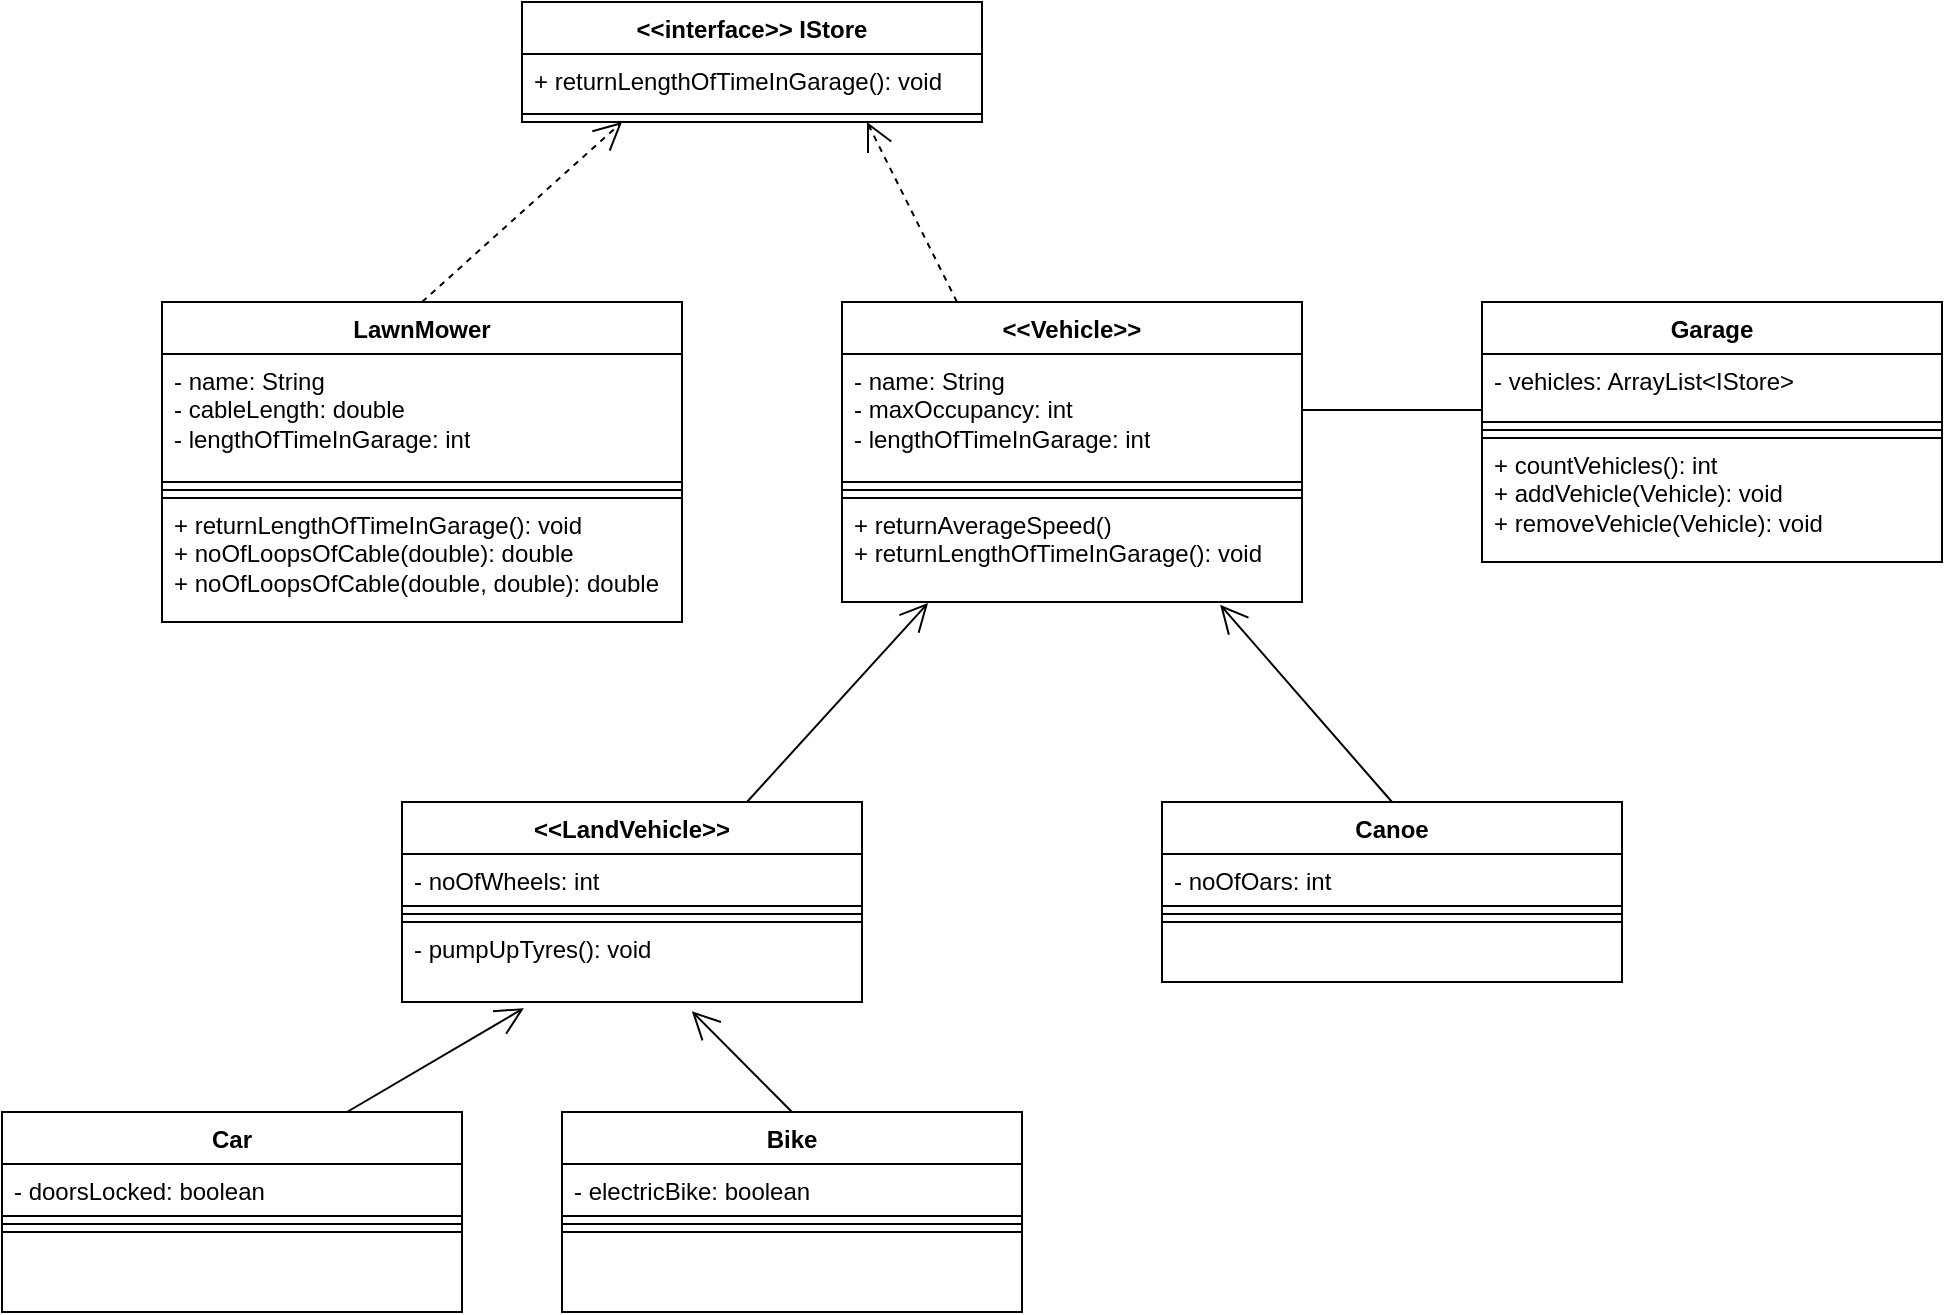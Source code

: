 <mxfile version="23.1.2" type="device">
  <diagram name="Page-1" id="LKPkmurM3TRmm7ap9exo">
    <mxGraphModel dx="2283" dy="1797" grid="1" gridSize="10" guides="1" tooltips="1" connect="1" arrows="1" fold="1" page="1" pageScale="1" pageWidth="827" pageHeight="1169" background="#FFFFFF" math="0" shadow="0">
      <root>
        <mxCell id="0" />
        <mxCell id="1" parent="0" />
        <mxCell id="MOBL0cMNc-LrKo_dZ1xy-1" value="&amp;lt;&amp;lt;Vehicle&amp;gt;&amp;gt;" style="swimlane;fontStyle=1;align=center;verticalAlign=top;childLayout=stackLayout;horizontal=1;startSize=26;horizontalStack=0;resizeParent=1;resizeParentMax=0;resizeLast=0;collapsible=1;marginBottom=0;whiteSpace=wrap;html=1;strokeColor=#000000;" parent="1" vertex="1">
          <mxGeometry x="240" y="80" width="230" height="150" as="geometry" />
        </mxCell>
        <mxCell id="MOBL0cMNc-LrKo_dZ1xy-2" value="- name: String&lt;br&gt;- maxOccupancy: int&lt;br&gt;- lengthOfTimeInGarage: int" style="text;strokeColor=#000000;fillColor=none;align=left;verticalAlign=top;spacingLeft=4;spacingRight=4;overflow=hidden;rotatable=0;points=[[0,0.5],[1,0.5]];portConstraint=eastwest;whiteSpace=wrap;html=1;" parent="MOBL0cMNc-LrKo_dZ1xy-1" vertex="1">
          <mxGeometry y="26" width="230" height="64" as="geometry" />
        </mxCell>
        <mxCell id="MOBL0cMNc-LrKo_dZ1xy-3" value="" style="line;strokeWidth=1;fillColor=none;align=left;verticalAlign=middle;spacingTop=-1;spacingLeft=3;spacingRight=3;rotatable=0;labelPosition=right;points=[];portConstraint=eastwest;strokeColor=#000000;" parent="MOBL0cMNc-LrKo_dZ1xy-1" vertex="1">
          <mxGeometry y="90" width="230" height="8" as="geometry" />
        </mxCell>
        <mxCell id="MOBL0cMNc-LrKo_dZ1xy-4" value="+ returnAverageSpeed()&lt;br&gt;+ returnLengthOfTimeInGarage(): void" style="text;strokeColor=#000000;fillColor=none;align=left;verticalAlign=top;spacingLeft=4;spacingRight=4;overflow=hidden;rotatable=0;points=[[0,0.5],[1,0.5]];portConstraint=eastwest;whiteSpace=wrap;html=1;" parent="MOBL0cMNc-LrKo_dZ1xy-1" vertex="1">
          <mxGeometry y="98" width="230" height="52" as="geometry" />
        </mxCell>
        <mxCell id="MOBL0cMNc-LrKo_dZ1xy-5" value="Car" style="swimlane;fontStyle=1;align=center;verticalAlign=top;childLayout=stackLayout;horizontal=1;startSize=26;horizontalStack=0;resizeParent=1;resizeParentMax=0;resizeLast=0;collapsible=1;marginBottom=0;whiteSpace=wrap;html=1;strokeColor=#000000;" parent="1" vertex="1">
          <mxGeometry x="-180" y="485" width="230" height="100" as="geometry" />
        </mxCell>
        <mxCell id="MOBL0cMNc-LrKo_dZ1xy-6" value="- doorsLocked: boolean" style="text;strokeColor=#000000;fillColor=none;align=left;verticalAlign=top;spacingLeft=4;spacingRight=4;overflow=hidden;rotatable=0;points=[[0,0.5],[1,0.5]];portConstraint=eastwest;whiteSpace=wrap;html=1;" parent="MOBL0cMNc-LrKo_dZ1xy-5" vertex="1">
          <mxGeometry y="26" width="230" height="26" as="geometry" />
        </mxCell>
        <mxCell id="MOBL0cMNc-LrKo_dZ1xy-7" value="" style="line;strokeWidth=1;fillColor=none;align=left;verticalAlign=middle;spacingTop=-1;spacingLeft=3;spacingRight=3;rotatable=0;labelPosition=right;points=[];portConstraint=eastwest;strokeColor=#000000;" parent="MOBL0cMNc-LrKo_dZ1xy-5" vertex="1">
          <mxGeometry y="52" width="230" height="8" as="geometry" />
        </mxCell>
        <mxCell id="MOBL0cMNc-LrKo_dZ1xy-8" value="" style="text;strokeColor=#000000;fillColor=none;align=left;verticalAlign=top;spacingLeft=4;spacingRight=4;overflow=hidden;rotatable=0;points=[[0,0.5],[1,0.5]];portConstraint=eastwest;whiteSpace=wrap;html=1;" parent="MOBL0cMNc-LrKo_dZ1xy-5" vertex="1">
          <mxGeometry y="60" width="230" height="40" as="geometry" />
        </mxCell>
        <mxCell id="MOBL0cMNc-LrKo_dZ1xy-9" value="Bike" style="swimlane;fontStyle=1;align=center;verticalAlign=top;childLayout=stackLayout;horizontal=1;startSize=26;horizontalStack=0;resizeParent=1;resizeParentMax=0;resizeLast=0;collapsible=1;marginBottom=0;whiteSpace=wrap;html=1;strokeColor=#000000;" parent="1" vertex="1">
          <mxGeometry x="100" y="485" width="230" height="100" as="geometry" />
        </mxCell>
        <mxCell id="MOBL0cMNc-LrKo_dZ1xy-10" value="- electricBike: boolean" style="text;strokeColor=#000000;fillColor=none;align=left;verticalAlign=top;spacingLeft=4;spacingRight=4;overflow=hidden;rotatable=0;points=[[0,0.5],[1,0.5]];portConstraint=eastwest;whiteSpace=wrap;html=1;" parent="MOBL0cMNc-LrKo_dZ1xy-9" vertex="1">
          <mxGeometry y="26" width="230" height="26" as="geometry" />
        </mxCell>
        <mxCell id="MOBL0cMNc-LrKo_dZ1xy-11" value="" style="line;strokeWidth=1;fillColor=none;align=left;verticalAlign=middle;spacingTop=-1;spacingLeft=3;spacingRight=3;rotatable=0;labelPosition=right;points=[];portConstraint=eastwest;strokeColor=#000000;" parent="MOBL0cMNc-LrKo_dZ1xy-9" vertex="1">
          <mxGeometry y="52" width="230" height="8" as="geometry" />
        </mxCell>
        <mxCell id="MOBL0cMNc-LrKo_dZ1xy-12" value="" style="text;strokeColor=#000000;fillColor=none;align=left;verticalAlign=top;spacingLeft=4;spacingRight=4;overflow=hidden;rotatable=0;points=[[0,0.5],[1,0.5]];portConstraint=eastwest;whiteSpace=wrap;html=1;" parent="MOBL0cMNc-LrKo_dZ1xy-9" vertex="1">
          <mxGeometry y="60" width="230" height="40" as="geometry" />
        </mxCell>
        <mxCell id="MOBL0cMNc-LrKo_dZ1xy-17" value="" style="endArrow=open;endFill=1;endSize=12;html=1;rounded=0;exitX=0.75;exitY=0;exitDx=0;exitDy=0;entryX=0.265;entryY=1.077;entryDx=0;entryDy=0;entryPerimeter=0;strokeColor=#000000;" parent="1" source="MOBL0cMNc-LrKo_dZ1xy-5" target="MOBL0cMNc-LrKo_dZ1xy-29" edge="1">
          <mxGeometry width="160" relative="1" as="geometry">
            <mxPoint x="10" y="290" as="sourcePoint" />
            <mxPoint x="170" y="290" as="targetPoint" />
          </mxGeometry>
        </mxCell>
        <mxCell id="MOBL0cMNc-LrKo_dZ1xy-18" value="" style="endArrow=open;endFill=1;endSize=12;html=1;rounded=0;entryX=0.63;entryY=1.115;entryDx=0;entryDy=0;exitX=0.5;exitY=0;exitDx=0;exitDy=0;entryPerimeter=0;strokeColor=#000000;" parent="1" source="MOBL0cMNc-LrKo_dZ1xy-9" target="MOBL0cMNc-LrKo_dZ1xy-29" edge="1">
          <mxGeometry width="160" relative="1" as="geometry">
            <mxPoint x="355" y="260" as="sourcePoint" />
            <mxPoint x="740" y="330" as="targetPoint" />
          </mxGeometry>
        </mxCell>
        <mxCell id="MOBL0cMNc-LrKo_dZ1xy-20" value="Garage" style="swimlane;fontStyle=1;align=center;verticalAlign=top;childLayout=stackLayout;horizontal=1;startSize=26;horizontalStack=0;resizeParent=1;resizeParentMax=0;resizeLast=0;collapsible=1;marginBottom=0;whiteSpace=wrap;html=1;strokeColor=#000000;" parent="1" vertex="1">
          <mxGeometry x="560" y="80" width="230" height="130" as="geometry" />
        </mxCell>
        <mxCell id="MOBL0cMNc-LrKo_dZ1xy-21" value="- vehicles: ArrayList&amp;lt;IStore&amp;gt;" style="text;strokeColor=#000000;fillColor=none;align=left;verticalAlign=top;spacingLeft=4;spacingRight=4;overflow=hidden;rotatable=0;points=[[0,0.5],[1,0.5]];portConstraint=eastwest;whiteSpace=wrap;html=1;" parent="MOBL0cMNc-LrKo_dZ1xy-20" vertex="1">
          <mxGeometry y="26" width="230" height="34" as="geometry" />
        </mxCell>
        <mxCell id="MOBL0cMNc-LrKo_dZ1xy-22" value="" style="line;strokeWidth=1;fillColor=none;align=left;verticalAlign=middle;spacingTop=-1;spacingLeft=3;spacingRight=3;rotatable=0;labelPosition=right;points=[];portConstraint=eastwest;strokeColor=#000000;" parent="MOBL0cMNc-LrKo_dZ1xy-20" vertex="1">
          <mxGeometry y="60" width="230" height="8" as="geometry" />
        </mxCell>
        <mxCell id="MOBL0cMNc-LrKo_dZ1xy-23" value="+ countVehicles(): int&lt;br&gt;+ addVehicle(Vehicle): void&lt;br&gt;+ removeVehicle(Vehicle): void" style="text;strokeColor=#000000;fillColor=none;align=left;verticalAlign=top;spacingLeft=4;spacingRight=4;overflow=hidden;rotatable=0;points=[[0,0.5],[1,0.5]];portConstraint=eastwest;whiteSpace=wrap;html=1;" parent="MOBL0cMNc-LrKo_dZ1xy-20" vertex="1">
          <mxGeometry y="68" width="230" height="62" as="geometry" />
        </mxCell>
        <mxCell id="MOBL0cMNc-LrKo_dZ1xy-25" value="" style="line;strokeWidth=1;fillColor=none;align=left;verticalAlign=middle;spacingTop=-1;spacingLeft=3;spacingRight=3;rotatable=0;labelPosition=right;points=[];portConstraint=eastwest;strokeColor=#000000;" parent="1" vertex="1">
          <mxGeometry x="470" y="130" width="90" height="8" as="geometry" />
        </mxCell>
        <mxCell id="MOBL0cMNc-LrKo_dZ1xy-26" value="&amp;lt;&amp;lt;LandVehicle&amp;gt;&amp;gt;" style="swimlane;fontStyle=1;align=center;verticalAlign=top;childLayout=stackLayout;horizontal=1;startSize=26;horizontalStack=0;resizeParent=1;resizeParentMax=0;resizeLast=0;collapsible=1;marginBottom=0;whiteSpace=wrap;html=1;strokeColor=#000000;" parent="1" vertex="1">
          <mxGeometry x="20" y="330" width="230" height="100" as="geometry" />
        </mxCell>
        <mxCell id="MOBL0cMNc-LrKo_dZ1xy-27" value="- noOfWheels: int" style="text;strokeColor=#000000;fillColor=none;align=left;verticalAlign=top;spacingLeft=4;spacingRight=4;overflow=hidden;rotatable=0;points=[[0,0.5],[1,0.5]];portConstraint=eastwest;whiteSpace=wrap;html=1;" parent="MOBL0cMNc-LrKo_dZ1xy-26" vertex="1">
          <mxGeometry y="26" width="230" height="26" as="geometry" />
        </mxCell>
        <mxCell id="MOBL0cMNc-LrKo_dZ1xy-28" value="" style="line;strokeWidth=1;fillColor=none;align=left;verticalAlign=middle;spacingTop=-1;spacingLeft=3;spacingRight=3;rotatable=0;labelPosition=right;points=[];portConstraint=eastwest;strokeColor=#000000;" parent="MOBL0cMNc-LrKo_dZ1xy-26" vertex="1">
          <mxGeometry y="52" width="230" height="8" as="geometry" />
        </mxCell>
        <mxCell id="MOBL0cMNc-LrKo_dZ1xy-29" value="- pumpUpTyres(): void" style="text;strokeColor=#000000;fillColor=none;align=left;verticalAlign=top;spacingLeft=4;spacingRight=4;overflow=hidden;rotatable=0;points=[[0,0.5],[1,0.5]];portConstraint=eastwest;whiteSpace=wrap;html=1;" parent="MOBL0cMNc-LrKo_dZ1xy-26" vertex="1">
          <mxGeometry y="60" width="230" height="40" as="geometry" />
        </mxCell>
        <mxCell id="MOBL0cMNc-LrKo_dZ1xy-30" value="" style="endArrow=open;endFill=1;endSize=12;html=1;rounded=0;exitX=0.75;exitY=0;exitDx=0;exitDy=0;entryX=0.187;entryY=1.01;entryDx=0;entryDy=0;entryPerimeter=0;strokeColor=#000000;" parent="1" source="MOBL0cMNc-LrKo_dZ1xy-26" target="MOBL0cMNc-LrKo_dZ1xy-4" edge="1">
          <mxGeometry width="160" relative="1" as="geometry">
            <mxPoint x="140" y="327" as="sourcePoint" />
            <mxPoint x="228" y="260" as="targetPoint" />
          </mxGeometry>
        </mxCell>
        <mxCell id="MOBL0cMNc-LrKo_dZ1xy-31" value="Canoe" style="swimlane;fontStyle=1;align=center;verticalAlign=top;childLayout=stackLayout;horizontal=1;startSize=26;horizontalStack=0;resizeParent=1;resizeParentMax=0;resizeLast=0;collapsible=1;marginBottom=0;whiteSpace=wrap;html=1;strokeColor=#000000;" parent="1" vertex="1">
          <mxGeometry x="400" y="330" width="230" height="90" as="geometry" />
        </mxCell>
        <mxCell id="MOBL0cMNc-LrKo_dZ1xy-32" value="- noOfOars: int" style="text;strokeColor=#000000;fillColor=none;align=left;verticalAlign=top;spacingLeft=4;spacingRight=4;overflow=hidden;rotatable=0;points=[[0,0.5],[1,0.5]];portConstraint=eastwest;whiteSpace=wrap;html=1;" parent="MOBL0cMNc-LrKo_dZ1xy-31" vertex="1">
          <mxGeometry y="26" width="230" height="26" as="geometry" />
        </mxCell>
        <mxCell id="MOBL0cMNc-LrKo_dZ1xy-33" value="" style="line;strokeWidth=1;fillColor=none;align=left;verticalAlign=middle;spacingTop=-1;spacingLeft=3;spacingRight=3;rotatable=0;labelPosition=right;points=[];portConstraint=eastwest;strokeColor=#000000;" parent="MOBL0cMNc-LrKo_dZ1xy-31" vertex="1">
          <mxGeometry y="52" width="230" height="8" as="geometry" />
        </mxCell>
        <mxCell id="MOBL0cMNc-LrKo_dZ1xy-34" value="" style="text;strokeColor=#000000;fillColor=none;align=left;verticalAlign=top;spacingLeft=4;spacingRight=4;overflow=hidden;rotatable=0;points=[[0,0.5],[1,0.5]];portConstraint=eastwest;whiteSpace=wrap;html=1;" parent="MOBL0cMNc-LrKo_dZ1xy-31" vertex="1">
          <mxGeometry y="60" width="230" height="30" as="geometry" />
        </mxCell>
        <mxCell id="MOBL0cMNc-LrKo_dZ1xy-35" value="" style="endArrow=open;endFill=1;endSize=12;html=1;rounded=0;entryX=0.822;entryY=1.027;entryDx=0;entryDy=0;entryPerimeter=0;exitX=0.5;exitY=0;exitDx=0;exitDy=0;" parent="1" source="MOBL0cMNc-LrKo_dZ1xy-31" target="MOBL0cMNc-LrKo_dZ1xy-4" edge="1">
          <mxGeometry width="160" relative="1" as="geometry">
            <mxPoint x="450" y="320" as="sourcePoint" />
            <mxPoint x="610" y="320" as="targetPoint" />
          </mxGeometry>
        </mxCell>
        <mxCell id="mFql6sKxUkszcuAIbTXJ-1" value="LawnMower" style="swimlane;fontStyle=1;align=center;verticalAlign=top;childLayout=stackLayout;horizontal=1;startSize=26;horizontalStack=0;resizeParent=1;resizeParentMax=0;resizeLast=0;collapsible=1;marginBottom=0;whiteSpace=wrap;html=1;strokeColor=#000000;" vertex="1" parent="1">
          <mxGeometry x="-100" y="80" width="260" height="160" as="geometry" />
        </mxCell>
        <mxCell id="mFql6sKxUkszcuAIbTXJ-2" value="- name: String&lt;br&gt;- cableLength: double&lt;br&gt;- lengthOfTimeInGarage: int" style="text;strokeColor=#000000;fillColor=none;align=left;verticalAlign=top;spacingLeft=4;spacingRight=4;overflow=hidden;rotatable=0;points=[[0,0.5],[1,0.5]];portConstraint=eastwest;whiteSpace=wrap;html=1;" vertex="1" parent="mFql6sKxUkszcuAIbTXJ-1">
          <mxGeometry y="26" width="260" height="64" as="geometry" />
        </mxCell>
        <mxCell id="mFql6sKxUkszcuAIbTXJ-3" value="" style="line;strokeWidth=1;fillColor=none;align=left;verticalAlign=middle;spacingTop=-1;spacingLeft=3;spacingRight=3;rotatable=0;labelPosition=right;points=[];portConstraint=eastwest;strokeColor=#000000;" vertex="1" parent="mFql6sKxUkszcuAIbTXJ-1">
          <mxGeometry y="90" width="260" height="8" as="geometry" />
        </mxCell>
        <mxCell id="mFql6sKxUkszcuAIbTXJ-4" value="+ returnLengthOfTimeInGarage(): void&lt;br&gt;+ noOfLoopsOfCable(double): double&lt;br&gt;+ noOfLoopsOfCable(double, double): double" style="text;strokeColor=#000000;fillColor=none;align=left;verticalAlign=top;spacingLeft=4;spacingRight=4;overflow=hidden;rotatable=0;points=[[0,0.5],[1,0.5]];portConstraint=eastwest;whiteSpace=wrap;html=1;" vertex="1" parent="mFql6sKxUkszcuAIbTXJ-1">
          <mxGeometry y="98" width="260" height="62" as="geometry" />
        </mxCell>
        <mxCell id="mFql6sKxUkszcuAIbTXJ-5" value="&amp;lt;&amp;lt;interface&amp;gt;&amp;gt; IStore" style="swimlane;fontStyle=1;align=center;verticalAlign=top;childLayout=stackLayout;horizontal=1;startSize=26;horizontalStack=0;resizeParent=1;resizeParentMax=0;resizeLast=0;collapsible=1;marginBottom=0;whiteSpace=wrap;html=1;" vertex="1" parent="1">
          <mxGeometry x="80" y="-70" width="230" height="60" as="geometry" />
        </mxCell>
        <mxCell id="mFql6sKxUkszcuAIbTXJ-6" value="+ returnLengthOfTimeInGarage(): void" style="text;strokeColor=none;fillColor=none;align=left;verticalAlign=top;spacingLeft=4;spacingRight=4;overflow=hidden;rotatable=0;points=[[0,0.5],[1,0.5]];portConstraint=eastwest;whiteSpace=wrap;html=1;" vertex="1" parent="mFql6sKxUkszcuAIbTXJ-5">
          <mxGeometry y="26" width="230" height="26" as="geometry" />
        </mxCell>
        <mxCell id="mFql6sKxUkszcuAIbTXJ-7" value="" style="line;strokeWidth=1;fillColor=none;align=left;verticalAlign=middle;spacingTop=-1;spacingLeft=3;spacingRight=3;rotatable=0;labelPosition=right;points=[];portConstraint=eastwest;strokeColor=inherit;" vertex="1" parent="mFql6sKxUkszcuAIbTXJ-5">
          <mxGeometry y="52" width="230" height="8" as="geometry" />
        </mxCell>
        <mxCell id="mFql6sKxUkszcuAIbTXJ-9" value="" style="endArrow=open;endSize=12;dashed=1;html=1;rounded=0;exitX=0.5;exitY=0;exitDx=0;exitDy=0;" edge="1" parent="1" source="mFql6sKxUkszcuAIbTXJ-1">
          <mxGeometry x="-0.0" width="160" relative="1" as="geometry">
            <mxPoint x="-80" y="20" as="sourcePoint" />
            <mxPoint x="130" y="-10" as="targetPoint" />
            <mxPoint as="offset" />
          </mxGeometry>
        </mxCell>
        <mxCell id="mFql6sKxUkszcuAIbTXJ-10" value="" style="endArrow=open;endSize=12;dashed=1;html=1;rounded=0;entryX=0.75;entryY=1;entryDx=0;entryDy=0;exitX=0.25;exitY=0;exitDx=0;exitDy=0;" edge="1" parent="1" source="MOBL0cMNc-LrKo_dZ1xy-1" target="mFql6sKxUkszcuAIbTXJ-5">
          <mxGeometry width="160" relative="1" as="geometry">
            <mxPoint x="130" y="40" as="sourcePoint" />
            <mxPoint x="290" y="40" as="targetPoint" />
          </mxGeometry>
        </mxCell>
      </root>
    </mxGraphModel>
  </diagram>
</mxfile>
